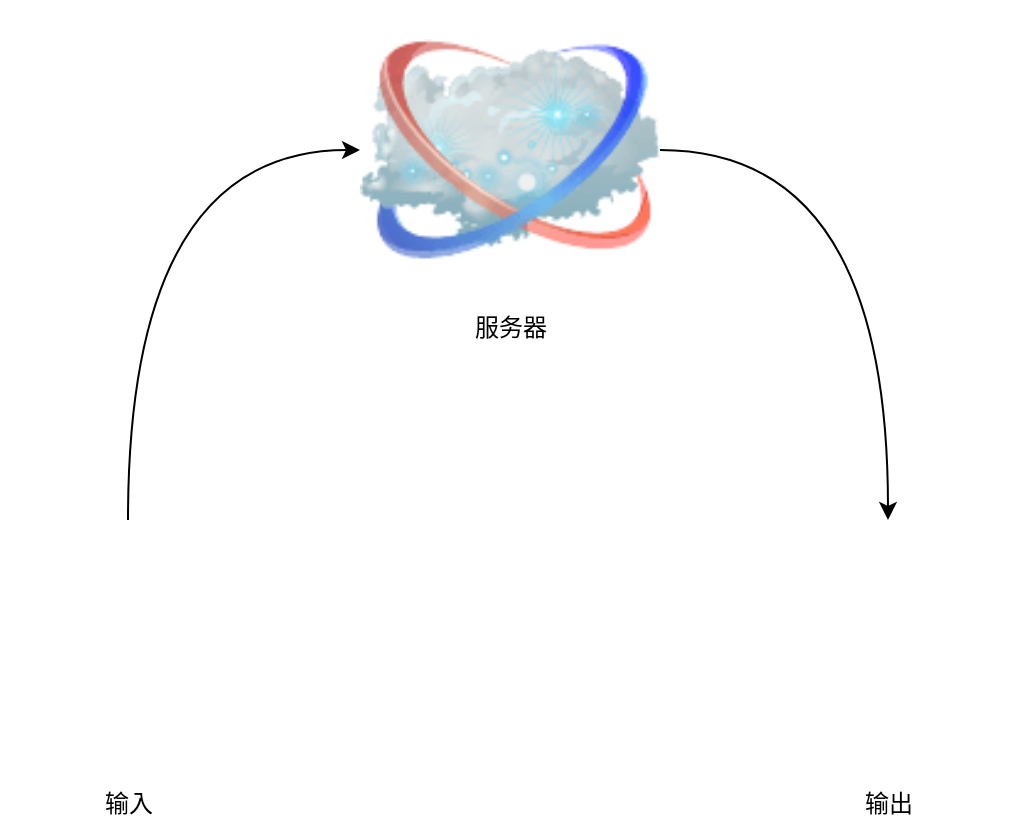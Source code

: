 <mxfile version="12.4.3" type="device" pages="1"><diagram id="Zxts-ACDbjxaqnPVvU8i" name="Page-1"><mxGraphModel dx="1038" dy="1757" grid="1" gridSize="10" guides="1" tooltips="1" connect="1" arrows="1" fold="1" page="1" pageScale="1" pageWidth="827" pageHeight="1169" math="0" shadow="0"><root><mxCell id="0"/><mxCell id="1" parent="0"/><mxCell id="91Rm5tF3vf76s5JElBN7-3" style="edgeStyle=orthogonalEdgeStyle;orthogonalLoop=1;jettySize=auto;html=1;exitX=0.5;exitY=0;exitDx=0;exitDy=0;entryX=0;entryY=0.5;entryDx=0;entryDy=0;curved=1;" edge="1" parent="1" source="91Rm5tF3vf76s5JElBN7-1" target="91Rm5tF3vf76s5JElBN7-2"><mxGeometry relative="1" as="geometry"/></mxCell><mxCell id="91Rm5tF3vf76s5JElBN7-1" value="输入" style="shape=image;html=1;verticalAlign=top;verticalLabelPosition=bottom;labelBackgroundColor=#ffffff;imageAspect=0;aspect=fixed;image=https://cdn3.iconfinder.com/data/icons/document-icons-2/30/647702-excel-128.png" vertex="1" parent="1"><mxGeometry x="90" y="240" width="128" height="128" as="geometry"/></mxCell><mxCell id="91Rm5tF3vf76s5JElBN7-2" value="服务器" style="image;html=1;labelBackgroundColor=#ffffff;image=img/lib/clip_art/networking/Cloud_128x128.png" vertex="1" parent="1"><mxGeometry x="270" y="-20" width="150" height="150" as="geometry"/></mxCell><mxCell id="91Rm5tF3vf76s5JElBN7-5" style="edgeStyle=orthogonalEdgeStyle;curved=1;orthogonalLoop=1;jettySize=auto;html=1;exitX=1;exitY=0.5;exitDx=0;exitDy=0;entryX=0.5;entryY=0;entryDx=0;entryDy=0;" edge="1" parent="1" source="91Rm5tF3vf76s5JElBN7-2" target="91Rm5tF3vf76s5JElBN7-4"><mxGeometry relative="1" as="geometry"/></mxCell><mxCell id="91Rm5tF3vf76s5JElBN7-4" value="输出" style="shape=image;html=1;verticalAlign=top;verticalLabelPosition=bottom;labelBackgroundColor=#ffffff;imageAspect=0;aspect=fixed;image=https://cdn3.iconfinder.com/data/icons/document-icons-2/30/647702-excel-128.png" vertex="1" parent="1"><mxGeometry x="470" y="240" width="128" height="128" as="geometry"/></mxCell></root></mxGraphModel></diagram></mxfile>